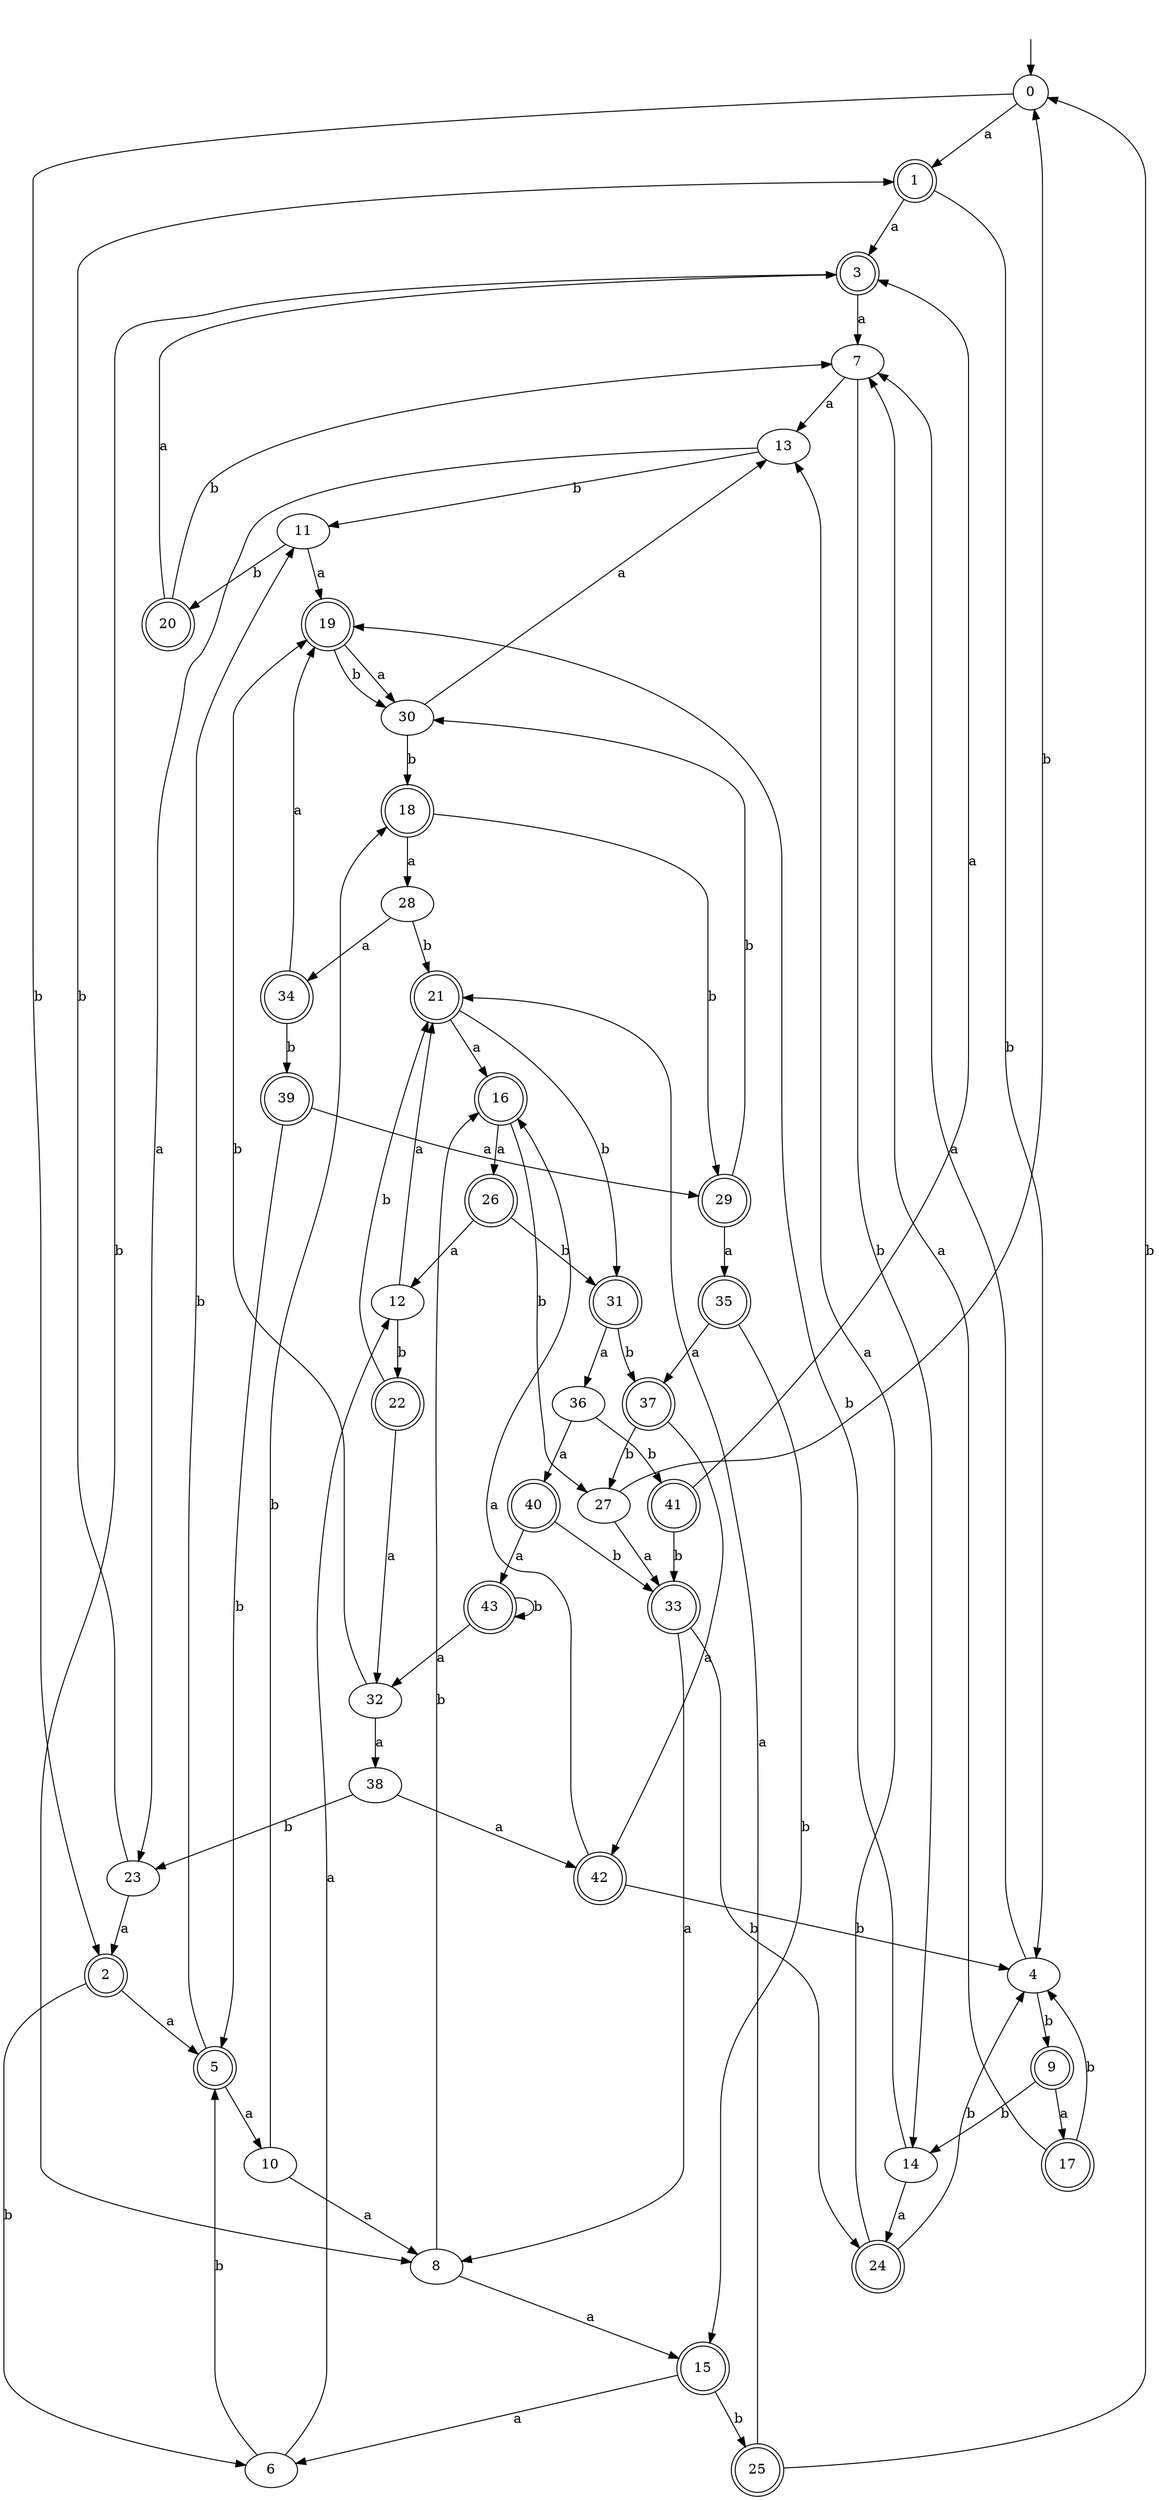 digraph RandomDFA {
  __start0 [label="", shape=none];
  __start0 -> 0 [label=""];
  0 [shape=circle]
  0 -> 1 [label="a"]
  0 -> 2 [label="b"]
  1 [shape=doublecircle]
  1 -> 3 [label="a"]
  1 -> 4 [label="b"]
  2 [shape=doublecircle]
  2 -> 5 [label="a"]
  2 -> 6 [label="b"]
  3 [shape=doublecircle]
  3 -> 7 [label="a"]
  3 -> 8 [label="b"]
  4
  4 -> 7 [label="a"]
  4 -> 9 [label="b"]
  5 [shape=doublecircle]
  5 -> 10 [label="a"]
  5 -> 11 [label="b"]
  6
  6 -> 12 [label="a"]
  6 -> 5 [label="b"]
  7
  7 -> 13 [label="a"]
  7 -> 14 [label="b"]
  8
  8 -> 15 [label="a"]
  8 -> 16 [label="b"]
  9 [shape=doublecircle]
  9 -> 17 [label="a"]
  9 -> 14 [label="b"]
  10
  10 -> 8 [label="a"]
  10 -> 18 [label="b"]
  11
  11 -> 19 [label="a"]
  11 -> 20 [label="b"]
  12
  12 -> 21 [label="a"]
  12 -> 22 [label="b"]
  13
  13 -> 23 [label="a"]
  13 -> 11 [label="b"]
  14
  14 -> 24 [label="a"]
  14 -> 19 [label="b"]
  15 [shape=doublecircle]
  15 -> 6 [label="a"]
  15 -> 25 [label="b"]
  16 [shape=doublecircle]
  16 -> 26 [label="a"]
  16 -> 27 [label="b"]
  17 [shape=doublecircle]
  17 -> 7 [label="a"]
  17 -> 4 [label="b"]
  18 [shape=doublecircle]
  18 -> 28 [label="a"]
  18 -> 29 [label="b"]
  19 [shape=doublecircle]
  19 -> 30 [label="a"]
  19 -> 30 [label="b"]
  20 [shape=doublecircle]
  20 -> 3 [label="a"]
  20 -> 7 [label="b"]
  21 [shape=doublecircle]
  21 -> 16 [label="a"]
  21 -> 31 [label="b"]
  22 [shape=doublecircle]
  22 -> 32 [label="a"]
  22 -> 21 [label="b"]
  23
  23 -> 2 [label="a"]
  23 -> 1 [label="b"]
  24 [shape=doublecircle]
  24 -> 13 [label="a"]
  24 -> 4 [label="b"]
  25 [shape=doublecircle]
  25 -> 21 [label="a"]
  25 -> 0 [label="b"]
  26 [shape=doublecircle]
  26 -> 12 [label="a"]
  26 -> 31 [label="b"]
  27
  27 -> 33 [label="a"]
  27 -> 0 [label="b"]
  28
  28 -> 34 [label="a"]
  28 -> 21 [label="b"]
  29 [shape=doublecircle]
  29 -> 35 [label="a"]
  29 -> 30 [label="b"]
  30
  30 -> 13 [label="a"]
  30 -> 18 [label="b"]
  31 [shape=doublecircle]
  31 -> 36 [label="a"]
  31 -> 37 [label="b"]
  32
  32 -> 38 [label="a"]
  32 -> 19 [label="b"]
  33 [shape=doublecircle]
  33 -> 8 [label="a"]
  33 -> 24 [label="b"]
  34 [shape=doublecircle]
  34 -> 19 [label="a"]
  34 -> 39 [label="b"]
  35 [shape=doublecircle]
  35 -> 37 [label="a"]
  35 -> 15 [label="b"]
  36
  36 -> 40 [label="a"]
  36 -> 41 [label="b"]
  37 [shape=doublecircle]
  37 -> 42 [label="a"]
  37 -> 27 [label="b"]
  38
  38 -> 42 [label="a"]
  38 -> 23 [label="b"]
  39 [shape=doublecircle]
  39 -> 29 [label="a"]
  39 -> 5 [label="b"]
  40 [shape=doublecircle]
  40 -> 43 [label="a"]
  40 -> 33 [label="b"]
  41 [shape=doublecircle]
  41 -> 3 [label="a"]
  41 -> 33 [label="b"]
  42 [shape=doublecircle]
  42 -> 16 [label="a"]
  42 -> 4 [label="b"]
  43 [shape=doublecircle]
  43 -> 32 [label="a"]
  43 -> 43 [label="b"]
}
